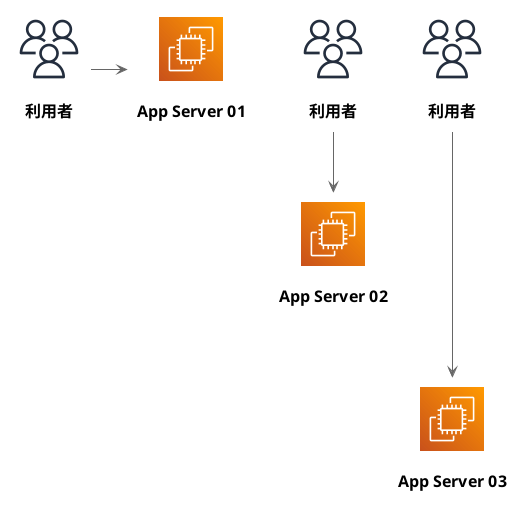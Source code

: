 @startuml
!include <awslib/AWSCommon>
!include <awslib/AWSSimplified>
!include <awslib/General/Users>
!include <awslib/Compute/EC2>

Users(users_01, "利用者", "")
Users(users_02, "利用者", "")
Users(users_03, "利用者", "")
EC2(ec2_01, "App Server 01", "")
EC2(ec2_02, "App Server 02", "")
EC2(ec2_03, "App Server 03", "")

users_01 -> ec2_01
users_02 --> ec2_02
users_03 ---> ec2_03
@enduml